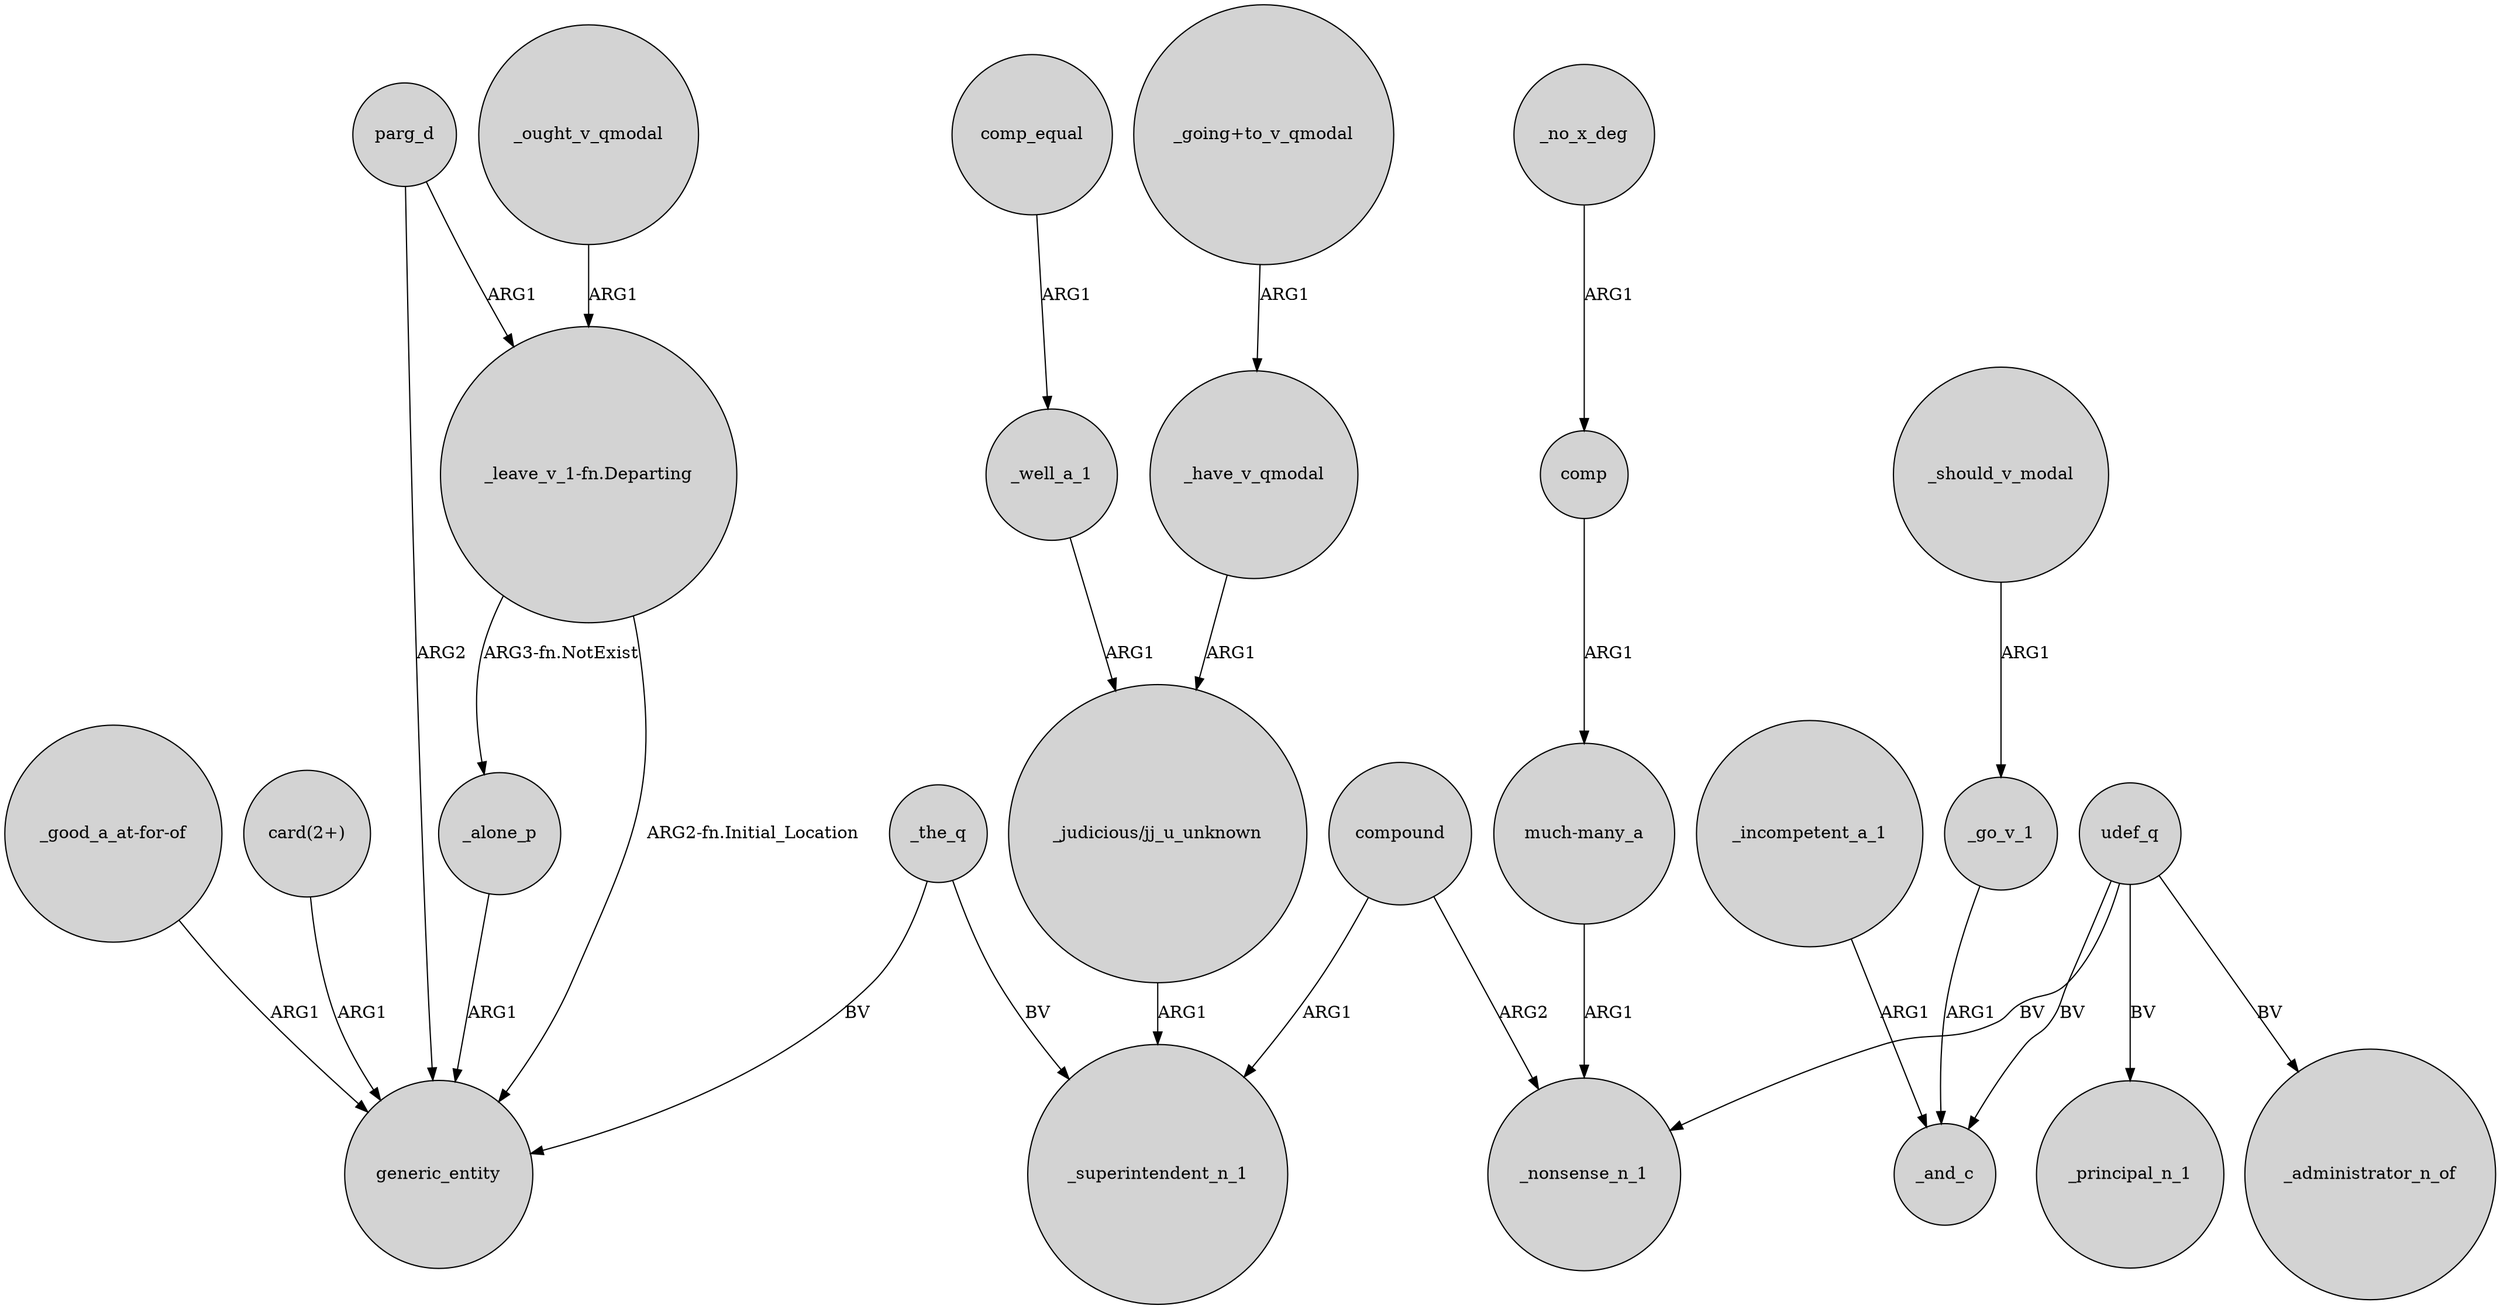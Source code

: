 digraph {
	node [shape=circle style=filled]
	_the_q -> generic_entity [label=BV]
	_well_a_1 -> "_judicious/jj_u_unknown" [label=ARG1]
	parg_d -> generic_entity [label=ARG2]
	_incompetent_a_1 -> _and_c [label=ARG1]
	_no_x_deg -> comp [label=ARG1]
	_go_v_1 -> _and_c [label=ARG1]
	_alone_p -> generic_entity [label=ARG1]
	"_leave_v_1-fn.Departing" -> _alone_p [label="ARG3-fn.NotExist"]
	udef_q -> _principal_n_1 [label=BV]
	comp_equal -> _well_a_1 [label=ARG1]
	udef_q -> _nonsense_n_1 [label=BV]
	"_good_a_at-for-of" -> generic_entity [label=ARG1]
	comp -> "much-many_a" [label=ARG1]
	_should_v_modal -> _go_v_1 [label=ARG1]
	"_leave_v_1-fn.Departing" -> generic_entity [label="ARG2-fn.Initial_Location"]
	_have_v_qmodal -> "_judicious/jj_u_unknown" [label=ARG1]
	"card(2+)" -> generic_entity [label=ARG1]
	parg_d -> "_leave_v_1-fn.Departing" [label=ARG1]
	_the_q -> _superintendent_n_1 [label=BV]
	compound -> _superintendent_n_1 [label=ARG1]
	"_going+to_v_qmodal" -> _have_v_qmodal [label=ARG1]
	"_judicious/jj_u_unknown" -> _superintendent_n_1 [label=ARG1]
	"much-many_a" -> _nonsense_n_1 [label=ARG1]
	udef_q -> _administrator_n_of [label=BV]
	udef_q -> _and_c [label=BV]
	compound -> _nonsense_n_1 [label=ARG2]
	_ought_v_qmodal -> "_leave_v_1-fn.Departing" [label=ARG1]
}
